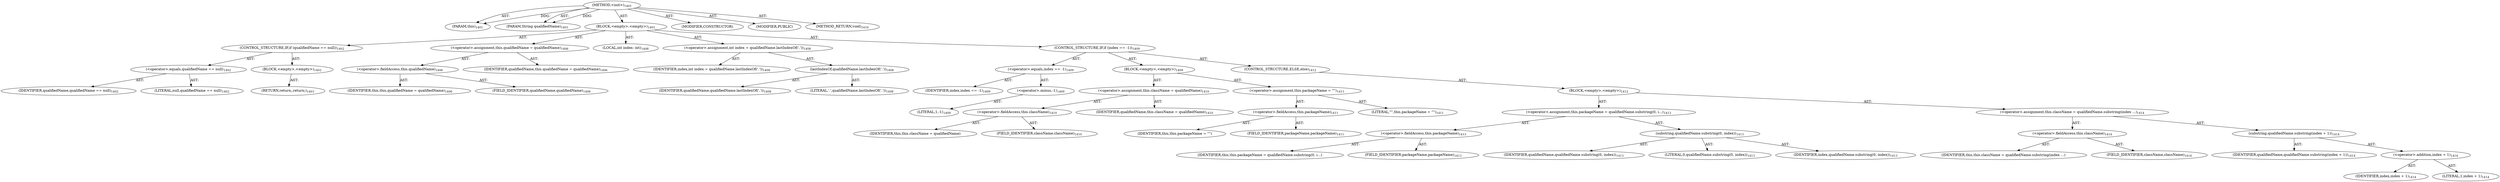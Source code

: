 digraph "&lt;init&gt;" {  
"111669149756" [label = <(METHOD,&lt;init&gt;)<SUB>1401</SUB>> ]
"115964117024" [label = <(PARAM,this)<SUB>1401</SUB>> ]
"115964117104" [label = <(PARAM,String qualifiedName)<SUB>1401</SUB>> ]
"25769803964" [label = <(BLOCK,&lt;empty&gt;,&lt;empty&gt;)<SUB>1401</SUB>> ]
"47244640369" [label = <(CONTROL_STRUCTURE,IF,if (qualifiedName == null))<SUB>1402</SUB>> ]
"30064772141" [label = <(&lt;operator&gt;.equals,qualifiedName == null)<SUB>1402</SUB>> ]
"68719477523" [label = <(IDENTIFIER,qualifiedName,qualifiedName == null)<SUB>1402</SUB>> ]
"90194313468" [label = <(LITERAL,null,qualifiedName == null)<SUB>1402</SUB>> ]
"25769803965" [label = <(BLOCK,&lt;empty&gt;,&lt;empty&gt;)<SUB>1402</SUB>> ]
"146028888104" [label = <(RETURN,return;,return;)<SUB>1403</SUB>> ]
"30064772142" [label = <(&lt;operator&gt;.assignment,this.qualifiedName = qualifiedName)<SUB>1406</SUB>> ]
"30064772143" [label = <(&lt;operator&gt;.fieldAccess,this.qualifiedName)<SUB>1406</SUB>> ]
"68719476784" [label = <(IDENTIFIER,this,this.qualifiedName = qualifiedName)<SUB>1406</SUB>> ]
"55834575119" [label = <(FIELD_IDENTIFIER,qualifiedName,qualifiedName)<SUB>1406</SUB>> ]
"68719477524" [label = <(IDENTIFIER,qualifiedName,this.qualifiedName = qualifiedName)<SUB>1406</SUB>> ]
"94489280596" [label = <(LOCAL,int index: int)<SUB>1408</SUB>> ]
"30064772144" [label = <(&lt;operator&gt;.assignment,int index = qualifiedName.lastIndexOf('.'))<SUB>1408</SUB>> ]
"68719477525" [label = <(IDENTIFIER,index,int index = qualifiedName.lastIndexOf('.'))<SUB>1408</SUB>> ]
"30064772145" [label = <(lastIndexOf,qualifiedName.lastIndexOf('.'))<SUB>1408</SUB>> ]
"68719477526" [label = <(IDENTIFIER,qualifiedName,qualifiedName.lastIndexOf('.'))<SUB>1408</SUB>> ]
"90194313469" [label = <(LITERAL,'.',qualifiedName.lastIndexOf('.'))<SUB>1408</SUB>> ]
"47244640370" [label = <(CONTROL_STRUCTURE,IF,if (index == -1))<SUB>1409</SUB>> ]
"30064772146" [label = <(&lt;operator&gt;.equals,index == -1)<SUB>1409</SUB>> ]
"68719477527" [label = <(IDENTIFIER,index,index == -1)<SUB>1409</SUB>> ]
"30064772147" [label = <(&lt;operator&gt;.minus,-1)<SUB>1409</SUB>> ]
"90194313470" [label = <(LITERAL,1,-1)<SUB>1409</SUB>> ]
"25769803966" [label = <(BLOCK,&lt;empty&gt;,&lt;empty&gt;)<SUB>1409</SUB>> ]
"30064772148" [label = <(&lt;operator&gt;.assignment,this.className = qualifiedName)<SUB>1410</SUB>> ]
"30064772149" [label = <(&lt;operator&gt;.fieldAccess,this.className)<SUB>1410</SUB>> ]
"68719477528" [label = <(IDENTIFIER,this,this.className = qualifiedName)> ]
"55834575120" [label = <(FIELD_IDENTIFIER,className,className)<SUB>1410</SUB>> ]
"68719477529" [label = <(IDENTIFIER,qualifiedName,this.className = qualifiedName)<SUB>1410</SUB>> ]
"30064772150" [label = <(&lt;operator&gt;.assignment,this.packageName = &quot;&quot;)<SUB>1411</SUB>> ]
"30064772151" [label = <(&lt;operator&gt;.fieldAccess,this.packageName)<SUB>1411</SUB>> ]
"68719477530" [label = <(IDENTIFIER,this,this.packageName = &quot;&quot;)> ]
"55834575121" [label = <(FIELD_IDENTIFIER,packageName,packageName)<SUB>1411</SUB>> ]
"90194313471" [label = <(LITERAL,&quot;&quot;,this.packageName = &quot;&quot;)<SUB>1411</SUB>> ]
"47244640371" [label = <(CONTROL_STRUCTURE,ELSE,else)<SUB>1412</SUB>> ]
"25769803967" [label = <(BLOCK,&lt;empty&gt;,&lt;empty&gt;)<SUB>1412</SUB>> ]
"30064772152" [label = <(&lt;operator&gt;.assignment,this.packageName = qualifiedName.substring(0, i...)<SUB>1413</SUB>> ]
"30064772153" [label = <(&lt;operator&gt;.fieldAccess,this.packageName)<SUB>1413</SUB>> ]
"68719477531" [label = <(IDENTIFIER,this,this.packageName = qualifiedName.substring(0, i...)> ]
"55834575122" [label = <(FIELD_IDENTIFIER,packageName,packageName)<SUB>1413</SUB>> ]
"30064772154" [label = <(substring,qualifiedName.substring(0, index))<SUB>1413</SUB>> ]
"68719477532" [label = <(IDENTIFIER,qualifiedName,qualifiedName.substring(0, index))<SUB>1413</SUB>> ]
"90194313472" [label = <(LITERAL,0,qualifiedName.substring(0, index))<SUB>1413</SUB>> ]
"68719477533" [label = <(IDENTIFIER,index,qualifiedName.substring(0, index))<SUB>1413</SUB>> ]
"30064772155" [label = <(&lt;operator&gt;.assignment,this.className = qualifiedName.substring(index ...)<SUB>1414</SUB>> ]
"30064772156" [label = <(&lt;operator&gt;.fieldAccess,this.className)<SUB>1414</SUB>> ]
"68719477534" [label = <(IDENTIFIER,this,this.className = qualifiedName.substring(index ...)> ]
"55834575123" [label = <(FIELD_IDENTIFIER,className,className)<SUB>1414</SUB>> ]
"30064772157" [label = <(substring,qualifiedName.substring(index + 1))<SUB>1414</SUB>> ]
"68719477535" [label = <(IDENTIFIER,qualifiedName,qualifiedName.substring(index + 1))<SUB>1414</SUB>> ]
"30064772158" [label = <(&lt;operator&gt;.addition,index + 1)<SUB>1414</SUB>> ]
"68719477536" [label = <(IDENTIFIER,index,index + 1)<SUB>1414</SUB>> ]
"90194313473" [label = <(LITERAL,1,index + 1)<SUB>1414</SUB>> ]
"133143986338" [label = <(MODIFIER,CONSTRUCTOR)> ]
"133143986339" [label = <(MODIFIER,PUBLIC)> ]
"128849018940" [label = <(METHOD_RETURN,void)<SUB>1416</SUB>> ]
  "111669149756" -> "115964117024"  [ label = "AST: "] 
  "111669149756" -> "115964117104"  [ label = "AST: "] 
  "111669149756" -> "25769803964"  [ label = "AST: "] 
  "111669149756" -> "133143986338"  [ label = "AST: "] 
  "111669149756" -> "133143986339"  [ label = "AST: "] 
  "111669149756" -> "128849018940"  [ label = "AST: "] 
  "25769803964" -> "47244640369"  [ label = "AST: "] 
  "25769803964" -> "30064772142"  [ label = "AST: "] 
  "25769803964" -> "94489280596"  [ label = "AST: "] 
  "25769803964" -> "30064772144"  [ label = "AST: "] 
  "25769803964" -> "47244640370"  [ label = "AST: "] 
  "47244640369" -> "30064772141"  [ label = "AST: "] 
  "47244640369" -> "25769803965"  [ label = "AST: "] 
  "30064772141" -> "68719477523"  [ label = "AST: "] 
  "30064772141" -> "90194313468"  [ label = "AST: "] 
  "25769803965" -> "146028888104"  [ label = "AST: "] 
  "30064772142" -> "30064772143"  [ label = "AST: "] 
  "30064772142" -> "68719477524"  [ label = "AST: "] 
  "30064772143" -> "68719476784"  [ label = "AST: "] 
  "30064772143" -> "55834575119"  [ label = "AST: "] 
  "30064772144" -> "68719477525"  [ label = "AST: "] 
  "30064772144" -> "30064772145"  [ label = "AST: "] 
  "30064772145" -> "68719477526"  [ label = "AST: "] 
  "30064772145" -> "90194313469"  [ label = "AST: "] 
  "47244640370" -> "30064772146"  [ label = "AST: "] 
  "47244640370" -> "25769803966"  [ label = "AST: "] 
  "47244640370" -> "47244640371"  [ label = "AST: "] 
  "30064772146" -> "68719477527"  [ label = "AST: "] 
  "30064772146" -> "30064772147"  [ label = "AST: "] 
  "30064772147" -> "90194313470"  [ label = "AST: "] 
  "25769803966" -> "30064772148"  [ label = "AST: "] 
  "25769803966" -> "30064772150"  [ label = "AST: "] 
  "30064772148" -> "30064772149"  [ label = "AST: "] 
  "30064772148" -> "68719477529"  [ label = "AST: "] 
  "30064772149" -> "68719477528"  [ label = "AST: "] 
  "30064772149" -> "55834575120"  [ label = "AST: "] 
  "30064772150" -> "30064772151"  [ label = "AST: "] 
  "30064772150" -> "90194313471"  [ label = "AST: "] 
  "30064772151" -> "68719477530"  [ label = "AST: "] 
  "30064772151" -> "55834575121"  [ label = "AST: "] 
  "47244640371" -> "25769803967"  [ label = "AST: "] 
  "25769803967" -> "30064772152"  [ label = "AST: "] 
  "25769803967" -> "30064772155"  [ label = "AST: "] 
  "30064772152" -> "30064772153"  [ label = "AST: "] 
  "30064772152" -> "30064772154"  [ label = "AST: "] 
  "30064772153" -> "68719477531"  [ label = "AST: "] 
  "30064772153" -> "55834575122"  [ label = "AST: "] 
  "30064772154" -> "68719477532"  [ label = "AST: "] 
  "30064772154" -> "90194313472"  [ label = "AST: "] 
  "30064772154" -> "68719477533"  [ label = "AST: "] 
  "30064772155" -> "30064772156"  [ label = "AST: "] 
  "30064772155" -> "30064772157"  [ label = "AST: "] 
  "30064772156" -> "68719477534"  [ label = "AST: "] 
  "30064772156" -> "55834575123"  [ label = "AST: "] 
  "30064772157" -> "68719477535"  [ label = "AST: "] 
  "30064772157" -> "30064772158"  [ label = "AST: "] 
  "30064772158" -> "68719477536"  [ label = "AST: "] 
  "30064772158" -> "90194313473"  [ label = "AST: "] 
  "111669149756" -> "115964117024"  [ label = "DDG: "] 
  "111669149756" -> "115964117104"  [ label = "DDG: "] 
}
